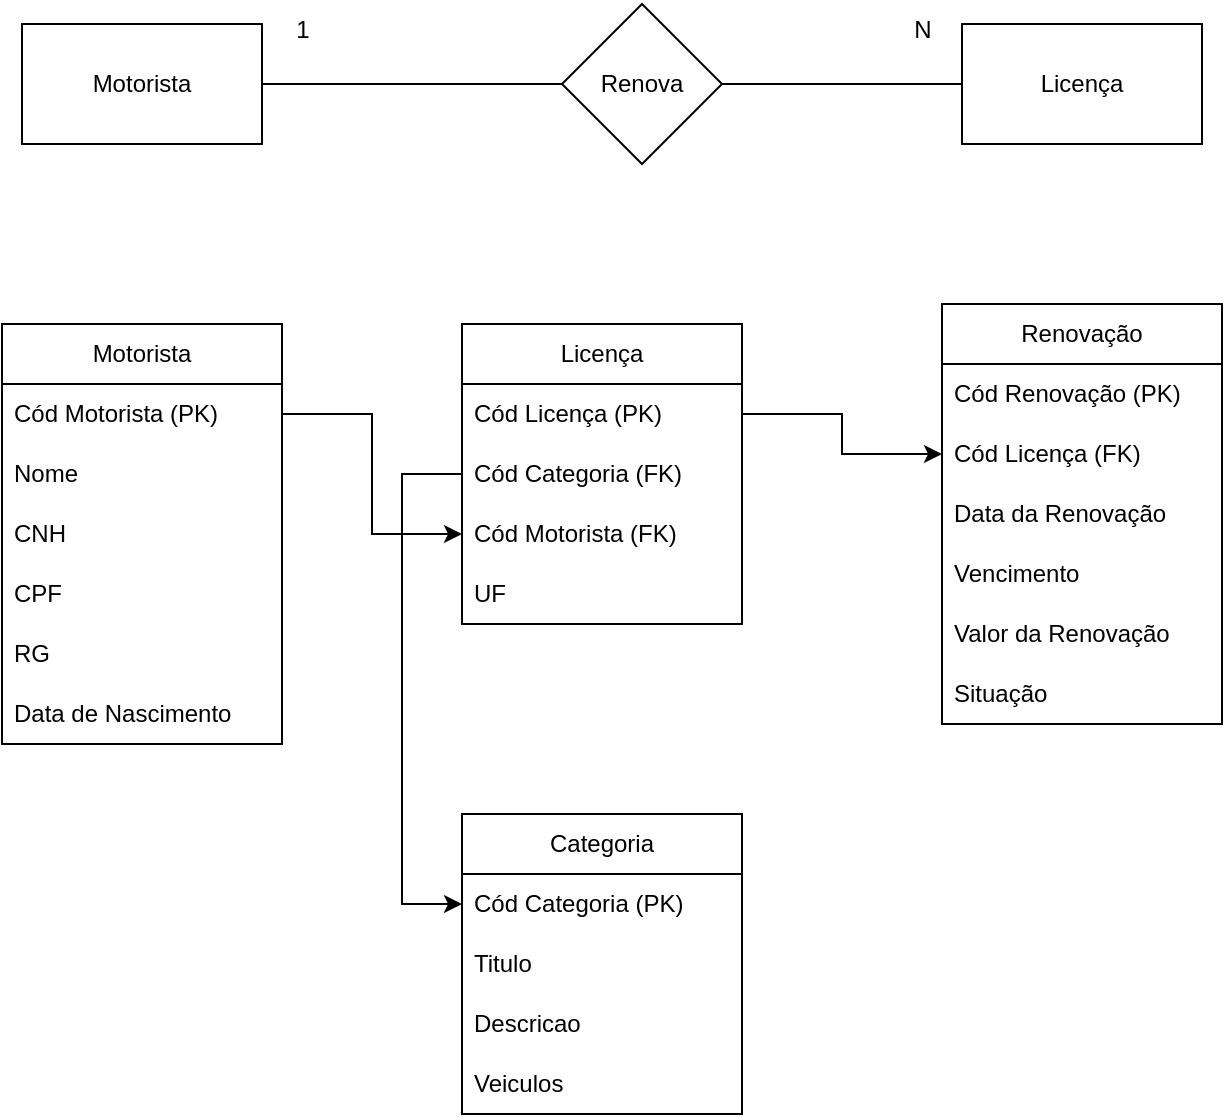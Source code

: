 <mxfile version="24.7.2" type="device" pages="2">
  <diagram name="Página-1" id="KEi4fZeOirXMScXHcq8v">
    <mxGraphModel dx="662" dy="352" grid="1" gridSize="10" guides="1" tooltips="1" connect="1" arrows="1" fold="1" page="1" pageScale="1" pageWidth="827" pageHeight="1169" math="0" shadow="0">
      <root>
        <mxCell id="0" />
        <mxCell id="1" parent="0" />
        <mxCell id="sczmg3XBR-atU_37sHy_-1" value="Motorista" style="swimlane;fontStyle=0;childLayout=stackLayout;horizontal=1;startSize=30;horizontalStack=0;resizeParent=1;resizeParentMax=0;resizeLast=0;collapsible=1;marginBottom=0;whiteSpace=wrap;html=1;" vertex="1" parent="1">
          <mxGeometry x="150" y="220" width="140" height="210" as="geometry" />
        </mxCell>
        <mxCell id="sczmg3XBR-atU_37sHy_-2" value="Cód Motorista (PK)" style="text;strokeColor=none;fillColor=none;align=left;verticalAlign=middle;spacingLeft=4;spacingRight=4;overflow=hidden;points=[[0,0.5],[1,0.5]];portConstraint=eastwest;rotatable=0;whiteSpace=wrap;html=1;" vertex="1" parent="sczmg3XBR-atU_37sHy_-1">
          <mxGeometry y="30" width="140" height="30" as="geometry" />
        </mxCell>
        <mxCell id="sczmg3XBR-atU_37sHy_-3" value="Nome" style="text;strokeColor=none;fillColor=none;align=left;verticalAlign=middle;spacingLeft=4;spacingRight=4;overflow=hidden;points=[[0,0.5],[1,0.5]];portConstraint=eastwest;rotatable=0;whiteSpace=wrap;html=1;" vertex="1" parent="sczmg3XBR-atU_37sHy_-1">
          <mxGeometry y="60" width="140" height="30" as="geometry" />
        </mxCell>
        <mxCell id="sczmg3XBR-atU_37sHy_-16" value="CNH" style="text;strokeColor=none;fillColor=none;align=left;verticalAlign=middle;spacingLeft=4;spacingRight=4;overflow=hidden;points=[[0,0.5],[1,0.5]];portConstraint=eastwest;rotatable=0;whiteSpace=wrap;html=1;" vertex="1" parent="sczmg3XBR-atU_37sHy_-1">
          <mxGeometry y="90" width="140" height="30" as="geometry" />
        </mxCell>
        <mxCell id="sczmg3XBR-atU_37sHy_-4" value="CPF" style="text;strokeColor=none;fillColor=none;align=left;verticalAlign=middle;spacingLeft=4;spacingRight=4;overflow=hidden;points=[[0,0.5],[1,0.5]];portConstraint=eastwest;rotatable=0;whiteSpace=wrap;html=1;" vertex="1" parent="sczmg3XBR-atU_37sHy_-1">
          <mxGeometry y="120" width="140" height="30" as="geometry" />
        </mxCell>
        <mxCell id="sczmg3XBR-atU_37sHy_-14" value="RG" style="text;strokeColor=none;fillColor=none;align=left;verticalAlign=middle;spacingLeft=4;spacingRight=4;overflow=hidden;points=[[0,0.5],[1,0.5]];portConstraint=eastwest;rotatable=0;whiteSpace=wrap;html=1;" vertex="1" parent="sczmg3XBR-atU_37sHy_-1">
          <mxGeometry y="150" width="140" height="30" as="geometry" />
        </mxCell>
        <mxCell id="sczmg3XBR-atU_37sHy_-15" value="Data de Nascimento" style="text;strokeColor=none;fillColor=none;align=left;verticalAlign=middle;spacingLeft=4;spacingRight=4;overflow=hidden;points=[[0,0.5],[1,0.5]];portConstraint=eastwest;rotatable=0;whiteSpace=wrap;html=1;" vertex="1" parent="sczmg3XBR-atU_37sHy_-1">
          <mxGeometry y="180" width="140" height="30" as="geometry" />
        </mxCell>
        <mxCell id="sczmg3XBR-atU_37sHy_-8" style="edgeStyle=orthogonalEdgeStyle;rounded=0;orthogonalLoop=1;jettySize=auto;html=1;exitX=1;exitY=0.5;exitDx=0;exitDy=0;endArrow=none;endFill=0;" edge="1" parent="1" source="sczmg3XBR-atU_37sHy_-5" target="sczmg3XBR-atU_37sHy_-7">
          <mxGeometry relative="1" as="geometry" />
        </mxCell>
        <mxCell id="sczmg3XBR-atU_37sHy_-5" value="Motorista" style="rounded=0;whiteSpace=wrap;html=1;" vertex="1" parent="1">
          <mxGeometry x="160" y="70" width="120" height="60" as="geometry" />
        </mxCell>
        <mxCell id="sczmg3XBR-atU_37sHy_-6" value="Licença" style="rounded=0;whiteSpace=wrap;html=1;" vertex="1" parent="1">
          <mxGeometry x="630" y="70" width="120" height="60" as="geometry" />
        </mxCell>
        <mxCell id="sczmg3XBR-atU_37sHy_-9" style="edgeStyle=orthogonalEdgeStyle;rounded=0;orthogonalLoop=1;jettySize=auto;html=1;exitX=1;exitY=0.5;exitDx=0;exitDy=0;entryX=0;entryY=0.5;entryDx=0;entryDy=0;endArrow=none;endFill=0;" edge="1" parent="1" source="sczmg3XBR-atU_37sHy_-7" target="sczmg3XBR-atU_37sHy_-6">
          <mxGeometry relative="1" as="geometry" />
        </mxCell>
        <mxCell id="sczmg3XBR-atU_37sHy_-7" value="Renova" style="rhombus;whiteSpace=wrap;html=1;" vertex="1" parent="1">
          <mxGeometry x="430" y="60" width="80" height="80" as="geometry" />
        </mxCell>
        <mxCell id="sczmg3XBR-atU_37sHy_-12" value="N" style="text;html=1;align=center;verticalAlign=middle;resizable=0;points=[];autosize=1;strokeColor=none;fillColor=none;" vertex="1" parent="1">
          <mxGeometry x="595" y="58" width="30" height="30" as="geometry" />
        </mxCell>
        <mxCell id="sczmg3XBR-atU_37sHy_-13" value="1" style="text;html=1;align=center;verticalAlign=middle;resizable=0;points=[];autosize=1;strokeColor=none;fillColor=none;" vertex="1" parent="1">
          <mxGeometry x="285" y="58" width="30" height="30" as="geometry" />
        </mxCell>
        <mxCell id="sczmg3XBR-atU_37sHy_-17" value="Licença" style="swimlane;fontStyle=0;childLayout=stackLayout;horizontal=1;startSize=30;horizontalStack=0;resizeParent=1;resizeParentMax=0;resizeLast=0;collapsible=1;marginBottom=0;whiteSpace=wrap;html=1;" vertex="1" parent="1">
          <mxGeometry x="380" y="220" width="140" height="150" as="geometry" />
        </mxCell>
        <mxCell id="sczmg3XBR-atU_37sHy_-18" value="Cód Licença (PK)" style="text;strokeColor=none;fillColor=none;align=left;verticalAlign=middle;spacingLeft=4;spacingRight=4;overflow=hidden;points=[[0,0.5],[1,0.5]];portConstraint=eastwest;rotatable=0;whiteSpace=wrap;html=1;" vertex="1" parent="sczmg3XBR-atU_37sHy_-17">
          <mxGeometry y="30" width="140" height="30" as="geometry" />
        </mxCell>
        <mxCell id="sczmg3XBR-atU_37sHy_-19" value="Cód Categoria (FK)" style="text;strokeColor=none;fillColor=none;align=left;verticalAlign=middle;spacingLeft=4;spacingRight=4;overflow=hidden;points=[[0,0.5],[1,0.5]];portConstraint=eastwest;rotatable=0;whiteSpace=wrap;html=1;" vertex="1" parent="sczmg3XBR-atU_37sHy_-17">
          <mxGeometry y="60" width="140" height="30" as="geometry" />
        </mxCell>
        <mxCell id="sczmg3XBR-atU_37sHy_-20" value="Cód Motorista (FK)" style="text;strokeColor=none;fillColor=none;align=left;verticalAlign=middle;spacingLeft=4;spacingRight=4;overflow=hidden;points=[[0,0.5],[1,0.5]];portConstraint=eastwest;rotatable=0;whiteSpace=wrap;html=1;" vertex="1" parent="sczmg3XBR-atU_37sHy_-17">
          <mxGeometry y="90" width="140" height="30" as="geometry" />
        </mxCell>
        <mxCell id="sczmg3XBR-atU_37sHy_-21" value="UF" style="text;strokeColor=none;fillColor=none;align=left;verticalAlign=middle;spacingLeft=4;spacingRight=4;overflow=hidden;points=[[0,0.5],[1,0.5]];portConstraint=eastwest;rotatable=0;whiteSpace=wrap;html=1;" vertex="1" parent="sczmg3XBR-atU_37sHy_-17">
          <mxGeometry y="120" width="140" height="30" as="geometry" />
        </mxCell>
        <mxCell id="sczmg3XBR-atU_37sHy_-25" value="Renovação" style="swimlane;fontStyle=0;childLayout=stackLayout;horizontal=1;startSize=30;horizontalStack=0;resizeParent=1;resizeParentMax=0;resizeLast=0;collapsible=1;marginBottom=0;whiteSpace=wrap;html=1;" vertex="1" parent="1">
          <mxGeometry x="620" y="210" width="140" height="210" as="geometry" />
        </mxCell>
        <mxCell id="sczmg3XBR-atU_37sHy_-26" value="Cód Renovação (PK)" style="text;strokeColor=none;fillColor=none;align=left;verticalAlign=middle;spacingLeft=4;spacingRight=4;overflow=hidden;points=[[0,0.5],[1,0.5]];portConstraint=eastwest;rotatable=0;whiteSpace=wrap;html=1;" vertex="1" parent="sczmg3XBR-atU_37sHy_-25">
          <mxGeometry y="30" width="140" height="30" as="geometry" />
        </mxCell>
        <mxCell id="sczmg3XBR-atU_37sHy_-27" value="Cód Licença (FK)" style="text;strokeColor=none;fillColor=none;align=left;verticalAlign=middle;spacingLeft=4;spacingRight=4;overflow=hidden;points=[[0,0.5],[1,0.5]];portConstraint=eastwest;rotatable=0;whiteSpace=wrap;html=1;" vertex="1" parent="sczmg3XBR-atU_37sHy_-25">
          <mxGeometry y="60" width="140" height="30" as="geometry" />
        </mxCell>
        <mxCell id="sczmg3XBR-atU_37sHy_-28" value="Data da Renovação" style="text;strokeColor=none;fillColor=none;align=left;verticalAlign=middle;spacingLeft=4;spacingRight=4;overflow=hidden;points=[[0,0.5],[1,0.5]];portConstraint=eastwest;rotatable=0;whiteSpace=wrap;html=1;" vertex="1" parent="sczmg3XBR-atU_37sHy_-25">
          <mxGeometry y="90" width="140" height="30" as="geometry" />
        </mxCell>
        <mxCell id="sczmg3XBR-atU_37sHy_-29" value="Vencimento" style="text;strokeColor=none;fillColor=none;align=left;verticalAlign=middle;spacingLeft=4;spacingRight=4;overflow=hidden;points=[[0,0.5],[1,0.5]];portConstraint=eastwest;rotatable=0;whiteSpace=wrap;html=1;" vertex="1" parent="sczmg3XBR-atU_37sHy_-25">
          <mxGeometry y="120" width="140" height="30" as="geometry" />
        </mxCell>
        <mxCell id="sczmg3XBR-atU_37sHy_-30" value="Valor da Renovação" style="text;strokeColor=none;fillColor=none;align=left;verticalAlign=middle;spacingLeft=4;spacingRight=4;overflow=hidden;points=[[0,0.5],[1,0.5]];portConstraint=eastwest;rotatable=0;whiteSpace=wrap;html=1;" vertex="1" parent="sczmg3XBR-atU_37sHy_-25">
          <mxGeometry y="150" width="140" height="30" as="geometry" />
        </mxCell>
        <mxCell id="sczmg3XBR-atU_37sHy_-32" value="Situação" style="text;strokeColor=none;fillColor=none;align=left;verticalAlign=middle;spacingLeft=4;spacingRight=4;overflow=hidden;points=[[0,0.5],[1,0.5]];portConstraint=eastwest;rotatable=0;whiteSpace=wrap;html=1;" vertex="1" parent="sczmg3XBR-atU_37sHy_-25">
          <mxGeometry y="180" width="140" height="30" as="geometry" />
        </mxCell>
        <mxCell id="sczmg3XBR-atU_37sHy_-33" style="edgeStyle=orthogonalEdgeStyle;rounded=0;orthogonalLoop=1;jettySize=auto;html=1;exitX=1;exitY=0.5;exitDx=0;exitDy=0;" edge="1" parent="1" source="sczmg3XBR-atU_37sHy_-2" target="sczmg3XBR-atU_37sHy_-20">
          <mxGeometry relative="1" as="geometry" />
        </mxCell>
        <mxCell id="sczmg3XBR-atU_37sHy_-34" style="edgeStyle=orthogonalEdgeStyle;rounded=0;orthogonalLoop=1;jettySize=auto;html=1;exitX=1;exitY=0.5;exitDx=0;exitDy=0;entryX=0;entryY=0.5;entryDx=0;entryDy=0;" edge="1" parent="1" source="sczmg3XBR-atU_37sHy_-18" target="sczmg3XBR-atU_37sHy_-27">
          <mxGeometry relative="1" as="geometry" />
        </mxCell>
        <mxCell id="sczmg3XBR-atU_37sHy_-39" value="Categoria" style="swimlane;fontStyle=0;childLayout=stackLayout;horizontal=1;startSize=30;horizontalStack=0;resizeParent=1;resizeParentMax=0;resizeLast=0;collapsible=1;marginBottom=0;whiteSpace=wrap;html=1;" vertex="1" parent="1">
          <mxGeometry x="380" y="465" width="140" height="150" as="geometry" />
        </mxCell>
        <mxCell id="sczmg3XBR-atU_37sHy_-40" value="Cód Categoria (PK)" style="text;strokeColor=none;fillColor=none;align=left;verticalAlign=middle;spacingLeft=4;spacingRight=4;overflow=hidden;points=[[0,0.5],[1,0.5]];portConstraint=eastwest;rotatable=0;whiteSpace=wrap;html=1;" vertex="1" parent="sczmg3XBR-atU_37sHy_-39">
          <mxGeometry y="30" width="140" height="30" as="geometry" />
        </mxCell>
        <mxCell id="sczmg3XBR-atU_37sHy_-41" value="Titulo" style="text;strokeColor=none;fillColor=none;align=left;verticalAlign=middle;spacingLeft=4;spacingRight=4;overflow=hidden;points=[[0,0.5],[1,0.5]];portConstraint=eastwest;rotatable=0;whiteSpace=wrap;html=1;" vertex="1" parent="sczmg3XBR-atU_37sHy_-39">
          <mxGeometry y="60" width="140" height="30" as="geometry" />
        </mxCell>
        <mxCell id="sczmg3XBR-atU_37sHy_-42" value="Descricao" style="text;strokeColor=none;fillColor=none;align=left;verticalAlign=middle;spacingLeft=4;spacingRight=4;overflow=hidden;points=[[0,0.5],[1,0.5]];portConstraint=eastwest;rotatable=0;whiteSpace=wrap;html=1;" vertex="1" parent="sczmg3XBR-atU_37sHy_-39">
          <mxGeometry y="90" width="140" height="30" as="geometry" />
        </mxCell>
        <mxCell id="sczmg3XBR-atU_37sHy_-43" value="Veiculos" style="text;strokeColor=none;fillColor=none;align=left;verticalAlign=middle;spacingLeft=4;spacingRight=4;overflow=hidden;points=[[0,0.5],[1,0.5]];portConstraint=eastwest;rotatable=0;whiteSpace=wrap;html=1;" vertex="1" parent="sczmg3XBR-atU_37sHy_-39">
          <mxGeometry y="120" width="140" height="30" as="geometry" />
        </mxCell>
        <mxCell id="sczmg3XBR-atU_37sHy_-44" style="edgeStyle=orthogonalEdgeStyle;rounded=0;orthogonalLoop=1;jettySize=auto;html=1;exitX=0;exitY=0.5;exitDx=0;exitDy=0;entryX=0;entryY=0.5;entryDx=0;entryDy=0;" edge="1" parent="1" source="sczmg3XBR-atU_37sHy_-19" target="sczmg3XBR-atU_37sHy_-40">
          <mxGeometry relative="1" as="geometry">
            <Array as="points">
              <mxPoint x="350" y="295" />
              <mxPoint x="350" y="510" />
            </Array>
          </mxGeometry>
        </mxCell>
      </root>
    </mxGraphModel>
  </diagram>
  <diagram id="wQ0klvU4ECopL-4KXf-L" name="Página-2">
    <mxGraphModel dx="1481" dy="352" grid="1" gridSize="10" guides="1" tooltips="1" connect="1" arrows="1" fold="1" page="1" pageScale="1" pageWidth="827" pageHeight="1169" math="0" shadow="0">
      <root>
        <mxCell id="0" />
        <mxCell id="1" parent="0" />
        <mxCell id="tdzAP2acZM9PXhT8SuLi-4" style="edgeStyle=orthogonalEdgeStyle;rounded=0;orthogonalLoop=1;jettySize=auto;html=1;exitX=1;exitY=0.5;exitDx=0;exitDy=0;entryX=0;entryY=0.5;entryDx=0;entryDy=0;" edge="1" parent="1" source="tdzAP2acZM9PXhT8SuLi-1" target="tdzAP2acZM9PXhT8SuLi-3">
          <mxGeometry relative="1" as="geometry" />
        </mxCell>
        <mxCell id="tdzAP2acZM9PXhT8SuLi-1" value="Cliente" style="rounded=0;whiteSpace=wrap;html=1;" vertex="1" parent="1">
          <mxGeometry x="150" y="80" width="120" height="60" as="geometry" />
        </mxCell>
        <mxCell id="tdzAP2acZM9PXhT8SuLi-2" value="Produto" style="rounded=0;whiteSpace=wrap;html=1;" vertex="1" parent="1">
          <mxGeometry x="550" y="80" width="120" height="60" as="geometry" />
        </mxCell>
        <mxCell id="tdzAP2acZM9PXhT8SuLi-5" style="edgeStyle=orthogonalEdgeStyle;rounded=0;orthogonalLoop=1;jettySize=auto;html=1;exitX=1;exitY=0.5;exitDx=0;exitDy=0;entryX=0;entryY=0.5;entryDx=0;entryDy=0;" edge="1" parent="1" source="tdzAP2acZM9PXhT8SuLi-3" target="tdzAP2acZM9PXhT8SuLi-2">
          <mxGeometry relative="1" as="geometry" />
        </mxCell>
        <mxCell id="tdzAP2acZM9PXhT8SuLi-3" value="Compra" style="rhombus;whiteSpace=wrap;html=1;" vertex="1" parent="1">
          <mxGeometry x="370" y="70" width="80" height="80" as="geometry" />
        </mxCell>
        <mxCell id="tdzAP2acZM9PXhT8SuLi-6" value="N" style="text;html=1;align=center;verticalAlign=middle;resizable=0;points=[];autosize=1;strokeColor=none;fillColor=none;" vertex="1" parent="1">
          <mxGeometry x="505" y="68" width="30" height="30" as="geometry" />
        </mxCell>
        <mxCell id="tdzAP2acZM9PXhT8SuLi-7" value="N" style="text;html=1;align=center;verticalAlign=middle;resizable=0;points=[];autosize=1;strokeColor=none;fillColor=none;" vertex="1" parent="1">
          <mxGeometry x="275" y="68" width="30" height="30" as="geometry" />
        </mxCell>
        <mxCell id="tdzAP2acZM9PXhT8SuLi-9" value="Cliente" style="swimlane;fontStyle=0;childLayout=stackLayout;horizontal=1;startSize=30;horizontalStack=0;resizeParent=1;resizeParentMax=0;resizeLast=0;collapsible=1;marginBottom=0;whiteSpace=wrap;html=1;" vertex="1" parent="1">
          <mxGeometry x="40" y="180" width="140" height="180" as="geometry" />
        </mxCell>
        <mxCell id="tdzAP2acZM9PXhT8SuLi-10" value="Cód Cliente (PK)" style="text;strokeColor=none;fillColor=none;align=left;verticalAlign=middle;spacingLeft=4;spacingRight=4;overflow=hidden;points=[[0,0.5],[1,0.5]];portConstraint=eastwest;rotatable=0;whiteSpace=wrap;html=1;" vertex="1" parent="tdzAP2acZM9PXhT8SuLi-9">
          <mxGeometry y="30" width="140" height="30" as="geometry" />
        </mxCell>
        <mxCell id="tdzAP2acZM9PXhT8SuLi-11" value="Nome" style="text;strokeColor=none;fillColor=none;align=left;verticalAlign=middle;spacingLeft=4;spacingRight=4;overflow=hidden;points=[[0,0.5],[1,0.5]];portConstraint=eastwest;rotatable=0;whiteSpace=wrap;html=1;" vertex="1" parent="tdzAP2acZM9PXhT8SuLi-9">
          <mxGeometry y="60" width="140" height="30" as="geometry" />
        </mxCell>
        <mxCell id="tdzAP2acZM9PXhT8SuLi-12" value="CPF" style="text;strokeColor=none;fillColor=none;align=left;verticalAlign=middle;spacingLeft=4;spacingRight=4;overflow=hidden;points=[[0,0.5],[1,0.5]];portConstraint=eastwest;rotatable=0;whiteSpace=wrap;html=1;" vertex="1" parent="tdzAP2acZM9PXhT8SuLi-9">
          <mxGeometry y="90" width="140" height="30" as="geometry" />
        </mxCell>
        <mxCell id="tdzAP2acZM9PXhT8SuLi-13" value="Telefone" style="text;strokeColor=none;fillColor=none;align=left;verticalAlign=middle;spacingLeft=4;spacingRight=4;overflow=hidden;points=[[0,0.5],[1,0.5]];portConstraint=eastwest;rotatable=0;whiteSpace=wrap;html=1;" vertex="1" parent="tdzAP2acZM9PXhT8SuLi-9">
          <mxGeometry y="120" width="140" height="30" as="geometry" />
        </mxCell>
        <mxCell id="tdzAP2acZM9PXhT8SuLi-14" value="Endereço" style="text;strokeColor=none;fillColor=none;align=left;verticalAlign=middle;spacingLeft=4;spacingRight=4;overflow=hidden;points=[[0,0.5],[1,0.5]];portConstraint=eastwest;rotatable=0;whiteSpace=wrap;html=1;" vertex="1" parent="tdzAP2acZM9PXhT8SuLi-9">
          <mxGeometry y="150" width="140" height="30" as="geometry" />
        </mxCell>
        <mxCell id="tdzAP2acZM9PXhT8SuLi-15" value="Produto" style="swimlane;fontStyle=0;childLayout=stackLayout;horizontal=1;startSize=30;horizontalStack=0;resizeParent=1;resizeParentMax=0;resizeLast=0;collapsible=1;marginBottom=0;whiteSpace=wrap;html=1;" vertex="1" parent="1">
          <mxGeometry x="670" y="180" width="140" height="180" as="geometry" />
        </mxCell>
        <mxCell id="tdzAP2acZM9PXhT8SuLi-16" value="Cód Produto (PK)" style="text;strokeColor=none;fillColor=none;align=left;verticalAlign=middle;spacingLeft=4;spacingRight=4;overflow=hidden;points=[[0,0.5],[1,0.5]];portConstraint=eastwest;rotatable=0;whiteSpace=wrap;html=1;" vertex="1" parent="tdzAP2acZM9PXhT8SuLi-15">
          <mxGeometry y="30" width="140" height="30" as="geometry" />
        </mxCell>
        <mxCell id="tdzAP2acZM9PXhT8SuLi-18" value="Nome" style="text;strokeColor=none;fillColor=none;align=left;verticalAlign=middle;spacingLeft=4;spacingRight=4;overflow=hidden;points=[[0,0.5],[1,0.5]];portConstraint=eastwest;rotatable=0;whiteSpace=wrap;html=1;" vertex="1" parent="tdzAP2acZM9PXhT8SuLi-15">
          <mxGeometry y="60" width="140" height="30" as="geometry" />
        </mxCell>
        <mxCell id="tdzAP2acZM9PXhT8SuLi-19" value="Descrição" style="text;strokeColor=none;fillColor=none;align=left;verticalAlign=middle;spacingLeft=4;spacingRight=4;overflow=hidden;points=[[0,0.5],[1,0.5]];portConstraint=eastwest;rotatable=0;whiteSpace=wrap;html=1;" vertex="1" parent="tdzAP2acZM9PXhT8SuLi-15">
          <mxGeometry y="90" width="140" height="30" as="geometry" />
        </mxCell>
        <mxCell id="tdzAP2acZM9PXhT8SuLi-20" value="Preço" style="text;strokeColor=none;fillColor=none;align=left;verticalAlign=middle;spacingLeft=4;spacingRight=4;overflow=hidden;points=[[0,0.5],[1,0.5]];portConstraint=eastwest;rotatable=0;whiteSpace=wrap;html=1;" vertex="1" parent="tdzAP2acZM9PXhT8SuLi-15">
          <mxGeometry y="120" width="140" height="30" as="geometry" />
        </mxCell>
        <mxCell id="tdzAP2acZM9PXhT8SuLi-22" value="Marca" style="text;strokeColor=none;fillColor=none;align=left;verticalAlign=middle;spacingLeft=4;spacingRight=4;overflow=hidden;points=[[0,0.5],[1,0.5]];portConstraint=eastwest;rotatable=0;whiteSpace=wrap;html=1;" vertex="1" parent="tdzAP2acZM9PXhT8SuLi-15">
          <mxGeometry y="150" width="140" height="30" as="geometry" />
        </mxCell>
        <mxCell id="tdzAP2acZM9PXhT8SuLi-24" value="Lote" style="swimlane;fontStyle=0;childLayout=stackLayout;horizontal=1;startSize=30;horizontalStack=0;resizeParent=1;resizeParentMax=0;resizeLast=0;collapsible=1;marginBottom=0;whiteSpace=wrap;html=1;" vertex="1" parent="1">
          <mxGeometry x="900" y="180" width="140" height="210" as="geometry" />
        </mxCell>
        <mxCell id="tdzAP2acZM9PXhT8SuLi-25" value="Código do Lote (PK)" style="text;strokeColor=none;fillColor=none;align=left;verticalAlign=middle;spacingLeft=4;spacingRight=4;overflow=hidden;points=[[0,0.5],[1,0.5]];portConstraint=eastwest;rotatable=0;whiteSpace=wrap;html=1;" vertex="1" parent="tdzAP2acZM9PXhT8SuLi-24">
          <mxGeometry y="30" width="140" height="30" as="geometry" />
        </mxCell>
        <mxCell id="tdzAP2acZM9PXhT8SuLi-26" value="Cód Produto (FK)" style="text;strokeColor=none;fillColor=none;align=left;verticalAlign=middle;spacingLeft=4;spacingRight=4;overflow=hidden;points=[[0,0.5],[1,0.5]];portConstraint=eastwest;rotatable=0;whiteSpace=wrap;html=1;" vertex="1" parent="tdzAP2acZM9PXhT8SuLi-24">
          <mxGeometry y="60" width="140" height="30" as="geometry" />
        </mxCell>
        <mxCell id="tdzAP2acZM9PXhT8SuLi-31" value="Código Barra" style="text;strokeColor=none;fillColor=none;align=left;verticalAlign=middle;spacingLeft=4;spacingRight=4;overflow=hidden;points=[[0,0.5],[1,0.5]];portConstraint=eastwest;rotatable=0;whiteSpace=wrap;html=1;" vertex="1" parent="tdzAP2acZM9PXhT8SuLi-24">
          <mxGeometry y="90" width="140" height="30" as="geometry" />
        </mxCell>
        <mxCell id="tdzAP2acZM9PXhT8SuLi-27" value="Data da Entrega" style="text;strokeColor=none;fillColor=none;align=left;verticalAlign=middle;spacingLeft=4;spacingRight=4;overflow=hidden;points=[[0,0.5],[1,0.5]];portConstraint=eastwest;rotatable=0;whiteSpace=wrap;html=1;" vertex="1" parent="tdzAP2acZM9PXhT8SuLi-24">
          <mxGeometry y="120" width="140" height="30" as="geometry" />
        </mxCell>
        <mxCell id="tdzAP2acZM9PXhT8SuLi-29" value="Data da Validade" style="text;strokeColor=none;fillColor=none;align=left;verticalAlign=middle;spacingLeft=4;spacingRight=4;overflow=hidden;points=[[0,0.5],[1,0.5]];portConstraint=eastwest;rotatable=0;whiteSpace=wrap;html=1;" vertex="1" parent="tdzAP2acZM9PXhT8SuLi-24">
          <mxGeometry y="150" width="140" height="30" as="geometry" />
        </mxCell>
        <mxCell id="tdzAP2acZM9PXhT8SuLi-30" value="Estoque" style="text;strokeColor=none;fillColor=none;align=left;verticalAlign=middle;spacingLeft=4;spacingRight=4;overflow=hidden;points=[[0,0.5],[1,0.5]];portConstraint=eastwest;rotatable=0;whiteSpace=wrap;html=1;" vertex="1" parent="tdzAP2acZM9PXhT8SuLi-24">
          <mxGeometry y="180" width="140" height="30" as="geometry" />
        </mxCell>
        <mxCell id="tdzAP2acZM9PXhT8SuLi-28" style="edgeStyle=orthogonalEdgeStyle;rounded=0;orthogonalLoop=1;jettySize=auto;html=1;exitX=0;exitY=0.5;exitDx=0;exitDy=0;" edge="1" parent="1" source="tdzAP2acZM9PXhT8SuLi-26" target="tdzAP2acZM9PXhT8SuLi-16">
          <mxGeometry relative="1" as="geometry" />
        </mxCell>
        <mxCell id="tdzAP2acZM9PXhT8SuLi-32" value="Compra" style="swimlane;fontStyle=0;childLayout=stackLayout;horizontal=1;startSize=30;horizontalStack=0;resizeParent=1;resizeParentMax=0;resizeLast=0;collapsible=1;marginBottom=0;whiteSpace=wrap;html=1;" vertex="1" parent="1">
          <mxGeometry x="260" y="180" width="140" height="210" as="geometry" />
        </mxCell>
        <mxCell id="tdzAP2acZM9PXhT8SuLi-33" value="Cód Compra (PK)" style="text;strokeColor=none;fillColor=none;align=left;verticalAlign=middle;spacingLeft=4;spacingRight=4;overflow=hidden;points=[[0,0.5],[1,0.5]];portConstraint=eastwest;rotatable=0;whiteSpace=wrap;html=1;" vertex="1" parent="tdzAP2acZM9PXhT8SuLi-32">
          <mxGeometry y="30" width="140" height="30" as="geometry" />
        </mxCell>
        <mxCell id="tdzAP2acZM9PXhT8SuLi-34" value="Cód Cliente (FK)" style="text;strokeColor=none;fillColor=none;align=left;verticalAlign=middle;spacingLeft=4;spacingRight=4;overflow=hidden;points=[[0,0.5],[1,0.5]];portConstraint=eastwest;rotatable=0;whiteSpace=wrap;html=1;" vertex="1" parent="tdzAP2acZM9PXhT8SuLi-32">
          <mxGeometry y="60" width="140" height="30" as="geometry" />
        </mxCell>
        <mxCell id="tdzAP2acZM9PXhT8SuLi-35" value="Imposto " style="text;strokeColor=none;fillColor=none;align=left;verticalAlign=middle;spacingLeft=4;spacingRight=4;overflow=hidden;points=[[0,0.5],[1,0.5]];portConstraint=eastwest;rotatable=0;whiteSpace=wrap;html=1;" vertex="1" parent="tdzAP2acZM9PXhT8SuLi-32">
          <mxGeometry y="90" width="140" height="30" as="geometry" />
        </mxCell>
        <mxCell id="tdzAP2acZM9PXhT8SuLi-36" value="Desconto" style="text;strokeColor=none;fillColor=none;align=left;verticalAlign=middle;spacingLeft=4;spacingRight=4;overflow=hidden;points=[[0,0.5],[1,0.5]];portConstraint=eastwest;rotatable=0;whiteSpace=wrap;html=1;" vertex="1" parent="tdzAP2acZM9PXhT8SuLi-32">
          <mxGeometry y="120" width="140" height="30" as="geometry" />
        </mxCell>
        <mxCell id="tdzAP2acZM9PXhT8SuLi-37" value="Total da Compra" style="text;strokeColor=none;fillColor=none;align=left;verticalAlign=middle;spacingLeft=4;spacingRight=4;overflow=hidden;points=[[0,0.5],[1,0.5]];portConstraint=eastwest;rotatable=0;whiteSpace=wrap;html=1;" vertex="1" parent="tdzAP2acZM9PXhT8SuLi-32">
          <mxGeometry y="150" width="140" height="30" as="geometry" />
        </mxCell>
        <mxCell id="tdzAP2acZM9PXhT8SuLi-38" value="Data da Compra" style="text;strokeColor=none;fillColor=none;align=left;verticalAlign=middle;spacingLeft=4;spacingRight=4;overflow=hidden;points=[[0,0.5],[1,0.5]];portConstraint=eastwest;rotatable=0;whiteSpace=wrap;html=1;" vertex="1" parent="tdzAP2acZM9PXhT8SuLi-32">
          <mxGeometry y="180" width="140" height="30" as="geometry" />
        </mxCell>
        <mxCell id="tdzAP2acZM9PXhT8SuLi-39" style="edgeStyle=orthogonalEdgeStyle;rounded=0;orthogonalLoop=1;jettySize=auto;html=1;exitX=1;exitY=0.5;exitDx=0;exitDy=0;" edge="1" parent="1" source="tdzAP2acZM9PXhT8SuLi-10" target="tdzAP2acZM9PXhT8SuLi-34">
          <mxGeometry relative="1" as="geometry" />
        </mxCell>
        <mxCell id="tdzAP2acZM9PXhT8SuLi-40" value="N" style="text;html=1;align=center;verticalAlign=middle;resizable=0;points=[];autosize=1;strokeColor=none;fillColor=none;" vertex="1" parent="1">
          <mxGeometry x="230" y="218" width="30" height="30" as="geometry" />
        </mxCell>
        <mxCell id="tdzAP2acZM9PXhT8SuLi-41" value="1" style="text;html=1;align=center;verticalAlign=middle;resizable=0;points=[];autosize=1;strokeColor=none;fillColor=none;" vertex="1" parent="1">
          <mxGeometry x="185" y="198" width="30" height="30" as="geometry" />
        </mxCell>
        <mxCell id="tdzAP2acZM9PXhT8SuLi-44" value="Fidelidade" style="swimlane;fontStyle=0;childLayout=stackLayout;horizontal=1;startSize=30;horizontalStack=0;resizeParent=1;resizeParentMax=0;resizeLast=0;collapsible=1;marginBottom=0;whiteSpace=wrap;html=1;" vertex="1" parent="1">
          <mxGeometry x="-160" y="180" width="140" height="120" as="geometry" />
        </mxCell>
        <mxCell id="tdzAP2acZM9PXhT8SuLi-45" value="ID Fidelidade (PK)" style="text;strokeColor=none;fillColor=none;align=left;verticalAlign=middle;spacingLeft=4;spacingRight=4;overflow=hidden;points=[[0,0.5],[1,0.5]];portConstraint=eastwest;rotatable=0;whiteSpace=wrap;html=1;" vertex="1" parent="tdzAP2acZM9PXhT8SuLi-44">
          <mxGeometry y="30" width="140" height="30" as="geometry" />
        </mxCell>
        <mxCell id="tdzAP2acZM9PXhT8SuLi-46" value="Cód Cliente (FK)" style="text;strokeColor=none;fillColor=none;align=left;verticalAlign=middle;spacingLeft=4;spacingRight=4;overflow=hidden;points=[[0,0.5],[1,0.5]];portConstraint=eastwest;rotatable=0;whiteSpace=wrap;html=1;" vertex="1" parent="tdzAP2acZM9PXhT8SuLi-44">
          <mxGeometry y="60" width="140" height="30" as="geometry" />
        </mxCell>
        <mxCell id="tdzAP2acZM9PXhT8SuLi-47" value="Pontuação" style="text;strokeColor=none;fillColor=none;align=left;verticalAlign=middle;spacingLeft=4;spacingRight=4;overflow=hidden;points=[[0,0.5],[1,0.5]];portConstraint=eastwest;rotatable=0;whiteSpace=wrap;html=1;" vertex="1" parent="tdzAP2acZM9PXhT8SuLi-44">
          <mxGeometry y="90" width="140" height="30" as="geometry" />
        </mxCell>
        <mxCell id="tdzAP2acZM9PXhT8SuLi-48" style="edgeStyle=orthogonalEdgeStyle;rounded=0;orthogonalLoop=1;jettySize=auto;html=1;exitX=1;exitY=0.5;exitDx=0;exitDy=0;entryX=0;entryY=0.5;entryDx=0;entryDy=0;" edge="1" parent="1" source="tdzAP2acZM9PXhT8SuLi-46" target="tdzAP2acZM9PXhT8SuLi-10">
          <mxGeometry relative="1" as="geometry" />
        </mxCell>
        <mxCell id="tdzAP2acZM9PXhT8SuLi-51" value="Item" style="swimlane;fontStyle=0;childLayout=stackLayout;horizontal=1;startSize=30;horizontalStack=0;resizeParent=1;resizeParentMax=0;resizeLast=0;collapsible=1;marginBottom=0;whiteSpace=wrap;html=1;" vertex="1" parent="1">
          <mxGeometry x="470" y="180" width="140" height="150" as="geometry" />
        </mxCell>
        <mxCell id="tdzAP2acZM9PXhT8SuLi-52" value="Cód Item (PK)" style="text;strokeColor=none;fillColor=none;align=left;verticalAlign=middle;spacingLeft=4;spacingRight=4;overflow=hidden;points=[[0,0.5],[1,0.5]];portConstraint=eastwest;rotatable=0;whiteSpace=wrap;html=1;" vertex="1" parent="tdzAP2acZM9PXhT8SuLi-51">
          <mxGeometry y="30" width="140" height="30" as="geometry" />
        </mxCell>
        <mxCell id="tdzAP2acZM9PXhT8SuLi-53" value="Cód Compra (FK)" style="text;strokeColor=none;fillColor=none;align=left;verticalAlign=middle;spacingLeft=4;spacingRight=4;overflow=hidden;points=[[0,0.5],[1,0.5]];portConstraint=eastwest;rotatable=0;whiteSpace=wrap;html=1;" vertex="1" parent="tdzAP2acZM9PXhT8SuLi-51">
          <mxGeometry y="60" width="140" height="30" as="geometry" />
        </mxCell>
        <mxCell id="tdzAP2acZM9PXhT8SuLi-54" value="Cód Produto (FK)" style="text;strokeColor=none;fillColor=none;align=left;verticalAlign=middle;spacingLeft=4;spacingRight=4;overflow=hidden;points=[[0,0.5],[1,0.5]];portConstraint=eastwest;rotatable=0;whiteSpace=wrap;html=1;" vertex="1" parent="tdzAP2acZM9PXhT8SuLi-51">
          <mxGeometry y="90" width="140" height="30" as="geometry" />
        </mxCell>
        <mxCell id="tdzAP2acZM9PXhT8SuLi-63" value="Quantidade" style="text;strokeColor=none;fillColor=none;align=left;verticalAlign=middle;spacingLeft=4;spacingRight=4;overflow=hidden;points=[[0,0.5],[1,0.5]];portConstraint=eastwest;rotatable=0;whiteSpace=wrap;html=1;" vertex="1" parent="tdzAP2acZM9PXhT8SuLi-51">
          <mxGeometry y="120" width="140" height="30" as="geometry" />
        </mxCell>
        <mxCell id="tdzAP2acZM9PXhT8SuLi-55" value="N" style="text;html=1;align=center;verticalAlign=middle;resizable=0;points=[];autosize=1;strokeColor=none;fillColor=none;" vertex="1" parent="1">
          <mxGeometry x="435" y="188" width="30" height="30" as="geometry" />
        </mxCell>
        <mxCell id="tdzAP2acZM9PXhT8SuLi-56" value="1" style="text;html=1;align=center;verticalAlign=middle;resizable=0;points=[];autosize=1;strokeColor=none;fillColor=none;" vertex="1" parent="1">
          <mxGeometry x="400" y="218" width="30" height="30" as="geometry" />
        </mxCell>
        <mxCell id="tdzAP2acZM9PXhT8SuLi-57" value="1" style="text;html=1;align=center;verticalAlign=middle;resizable=0;points=[];autosize=1;strokeColor=none;fillColor=none;" vertex="1" parent="1">
          <mxGeometry x="640" y="198" width="30" height="30" as="geometry" />
        </mxCell>
        <mxCell id="tdzAP2acZM9PXhT8SuLi-58" value="N" style="text;html=1;align=center;verticalAlign=middle;resizable=0;points=[];autosize=1;strokeColor=none;fillColor=none;" vertex="1" parent="1">
          <mxGeometry x="610" y="180" width="30" height="30" as="geometry" />
        </mxCell>
        <mxCell id="tdzAP2acZM9PXhT8SuLi-60" style="edgeStyle=orthogonalEdgeStyle;rounded=0;orthogonalLoop=1;jettySize=auto;html=1;exitX=1;exitY=0.5;exitDx=0;exitDy=0;entryX=0;entryY=0.5;entryDx=0;entryDy=0;" edge="1" parent="1" source="tdzAP2acZM9PXhT8SuLi-54" target="tdzAP2acZM9PXhT8SuLi-16">
          <mxGeometry relative="1" as="geometry" />
        </mxCell>
        <mxCell id="tdzAP2acZM9PXhT8SuLi-62" style="edgeStyle=orthogonalEdgeStyle;rounded=0;orthogonalLoop=1;jettySize=auto;html=1;exitX=1;exitY=0.5;exitDx=0;exitDy=0;entryX=0;entryY=0.5;entryDx=0;entryDy=0;" edge="1" parent="1" source="tdzAP2acZM9PXhT8SuLi-33" target="tdzAP2acZM9PXhT8SuLi-53">
          <mxGeometry relative="1" as="geometry" />
        </mxCell>
      </root>
    </mxGraphModel>
  </diagram>
</mxfile>
